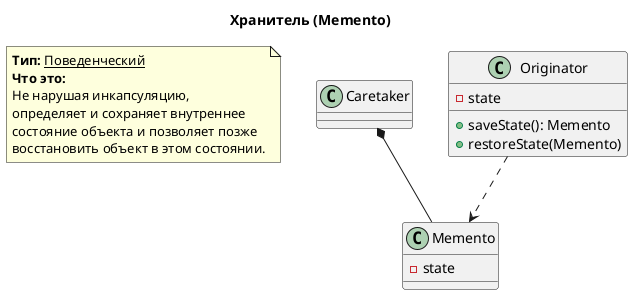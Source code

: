 @startuml

title Хранитель (Memento)

note as INFO
<b>Тип:</b> <u>Поведенческий</u>
<b>Что это:</b>
Не нарушая инкапсуляцию,
определяет и сохраняет внутреннее 
состояние объекта и позволяет позже 
восстановить объект в этом состоянии.
endnote

class Caretaker
class Memento{
    -state
}
class Originator{
    -state
    +saveState(): Memento
    +restoreState(Memento)
}

Originator ..> Memento
Caretaker *-- Memento

@enduml
